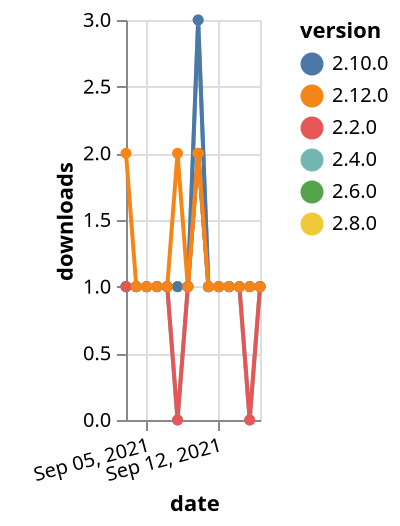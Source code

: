 {"$schema": "https://vega.github.io/schema/vega-lite/v5.json", "description": "A simple bar chart with embedded data.", "data": {"values": [{"date": "2021-09-03", "total": 325, "delta": 1, "version": "2.4.0"}, {"date": "2021-09-04", "total": 326, "delta": 1, "version": "2.4.0"}, {"date": "2021-09-05", "total": 327, "delta": 1, "version": "2.4.0"}, {"date": "2021-09-06", "total": 328, "delta": 1, "version": "2.4.0"}, {"date": "2021-09-07", "total": 329, "delta": 1, "version": "2.4.0"}, {"date": "2021-09-08", "total": 329, "delta": 0, "version": "2.4.0"}, {"date": "2021-09-09", "total": 330, "delta": 1, "version": "2.4.0"}, {"date": "2021-09-10", "total": 333, "delta": 3, "version": "2.4.0"}, {"date": "2021-09-11", "total": 334, "delta": 1, "version": "2.4.0"}, {"date": "2021-09-12", "total": 335, "delta": 1, "version": "2.4.0"}, {"date": "2021-09-13", "total": 336, "delta": 1, "version": "2.4.0"}, {"date": "2021-09-14", "total": 337, "delta": 1, "version": "2.4.0"}, {"date": "2021-09-15", "total": 337, "delta": 0, "version": "2.4.0"}, {"date": "2021-09-16", "total": 338, "delta": 1, "version": "2.4.0"}, {"date": "2021-09-03", "total": 158, "delta": 1, "version": "2.8.0"}, {"date": "2021-09-04", "total": 159, "delta": 1, "version": "2.8.0"}, {"date": "2021-09-05", "total": 160, "delta": 1, "version": "2.8.0"}, {"date": "2021-09-06", "total": 161, "delta": 1, "version": "2.8.0"}, {"date": "2021-09-07", "total": 162, "delta": 1, "version": "2.8.0"}, {"date": "2021-09-08", "total": 163, "delta": 1, "version": "2.8.0"}, {"date": "2021-09-09", "total": 164, "delta": 1, "version": "2.8.0"}, {"date": "2021-09-10", "total": 166, "delta": 2, "version": "2.8.0"}, {"date": "2021-09-11", "total": 167, "delta": 1, "version": "2.8.0"}, {"date": "2021-09-12", "total": 168, "delta": 1, "version": "2.8.0"}, {"date": "2021-09-13", "total": 169, "delta": 1, "version": "2.8.0"}, {"date": "2021-09-14", "total": 170, "delta": 1, "version": "2.8.0"}, {"date": "2021-09-15", "total": 171, "delta": 1, "version": "2.8.0"}, {"date": "2021-09-16", "total": 172, "delta": 1, "version": "2.8.0"}, {"date": "2021-09-03", "total": 176, "delta": 1, "version": "2.6.0"}, {"date": "2021-09-04", "total": 177, "delta": 1, "version": "2.6.0"}, {"date": "2021-09-05", "total": 178, "delta": 1, "version": "2.6.0"}, {"date": "2021-09-06", "total": 179, "delta": 1, "version": "2.6.0"}, {"date": "2021-09-07", "total": 180, "delta": 1, "version": "2.6.0"}, {"date": "2021-09-08", "total": 181, "delta": 1, "version": "2.6.0"}, {"date": "2021-09-09", "total": 182, "delta": 1, "version": "2.6.0"}, {"date": "2021-09-10", "total": 184, "delta": 2, "version": "2.6.0"}, {"date": "2021-09-11", "total": 185, "delta": 1, "version": "2.6.0"}, {"date": "2021-09-12", "total": 186, "delta": 1, "version": "2.6.0"}, {"date": "2021-09-13", "total": 187, "delta": 1, "version": "2.6.0"}, {"date": "2021-09-14", "total": 188, "delta": 1, "version": "2.6.0"}, {"date": "2021-09-15", "total": 189, "delta": 1, "version": "2.6.0"}, {"date": "2021-09-16", "total": 190, "delta": 1, "version": "2.6.0"}, {"date": "2021-09-03", "total": 177, "delta": 1, "version": "2.10.0"}, {"date": "2021-09-04", "total": 178, "delta": 1, "version": "2.10.0"}, {"date": "2021-09-05", "total": 179, "delta": 1, "version": "2.10.0"}, {"date": "2021-09-06", "total": 180, "delta": 1, "version": "2.10.0"}, {"date": "2021-09-07", "total": 181, "delta": 1, "version": "2.10.0"}, {"date": "2021-09-08", "total": 182, "delta": 1, "version": "2.10.0"}, {"date": "2021-09-09", "total": 183, "delta": 1, "version": "2.10.0"}, {"date": "2021-09-10", "total": 186, "delta": 3, "version": "2.10.0"}, {"date": "2021-09-11", "total": 187, "delta": 1, "version": "2.10.0"}, {"date": "2021-09-12", "total": 188, "delta": 1, "version": "2.10.0"}, {"date": "2021-09-13", "total": 189, "delta": 1, "version": "2.10.0"}, {"date": "2021-09-14", "total": 190, "delta": 1, "version": "2.10.0"}, {"date": "2021-09-15", "total": 191, "delta": 1, "version": "2.10.0"}, {"date": "2021-09-16", "total": 192, "delta": 1, "version": "2.10.0"}, {"date": "2021-09-03", "total": 230, "delta": 1, "version": "2.2.0"}, {"date": "2021-09-04", "total": 231, "delta": 1, "version": "2.2.0"}, {"date": "2021-09-05", "total": 232, "delta": 1, "version": "2.2.0"}, {"date": "2021-09-06", "total": 233, "delta": 1, "version": "2.2.0"}, {"date": "2021-09-07", "total": 234, "delta": 1, "version": "2.2.0"}, {"date": "2021-09-08", "total": 234, "delta": 0, "version": "2.2.0"}, {"date": "2021-09-09", "total": 235, "delta": 1, "version": "2.2.0"}, {"date": "2021-09-10", "total": 237, "delta": 2, "version": "2.2.0"}, {"date": "2021-09-11", "total": 238, "delta": 1, "version": "2.2.0"}, {"date": "2021-09-12", "total": 239, "delta": 1, "version": "2.2.0"}, {"date": "2021-09-13", "total": 240, "delta": 1, "version": "2.2.0"}, {"date": "2021-09-14", "total": 241, "delta": 1, "version": "2.2.0"}, {"date": "2021-09-15", "total": 241, "delta": 0, "version": "2.2.0"}, {"date": "2021-09-16", "total": 242, "delta": 1, "version": "2.2.0"}, {"date": "2021-09-03", "total": 120, "delta": 2, "version": "2.12.0"}, {"date": "2021-09-04", "total": 121, "delta": 1, "version": "2.12.0"}, {"date": "2021-09-05", "total": 122, "delta": 1, "version": "2.12.0"}, {"date": "2021-09-06", "total": 123, "delta": 1, "version": "2.12.0"}, {"date": "2021-09-07", "total": 124, "delta": 1, "version": "2.12.0"}, {"date": "2021-09-08", "total": 126, "delta": 2, "version": "2.12.0"}, {"date": "2021-09-09", "total": 127, "delta": 1, "version": "2.12.0"}, {"date": "2021-09-10", "total": 129, "delta": 2, "version": "2.12.0"}, {"date": "2021-09-11", "total": 130, "delta": 1, "version": "2.12.0"}, {"date": "2021-09-12", "total": 131, "delta": 1, "version": "2.12.0"}, {"date": "2021-09-13", "total": 132, "delta": 1, "version": "2.12.0"}, {"date": "2021-09-14", "total": 133, "delta": 1, "version": "2.12.0"}, {"date": "2021-09-15", "total": 134, "delta": 1, "version": "2.12.0"}, {"date": "2021-09-16", "total": 135, "delta": 1, "version": "2.12.0"}]}, "width": "container", "mark": {"type": "line", "point": {"filled": true}}, "encoding": {"x": {"field": "date", "type": "temporal", "timeUnit": "yearmonthdate", "title": "date", "axis": {"labelAngle": -15}}, "y": {"field": "delta", "type": "quantitative", "title": "downloads"}, "color": {"field": "version", "type": "nominal"}, "tooltip": {"field": "delta"}}}